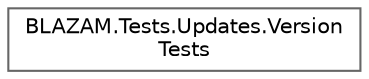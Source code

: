 digraph "Graphical Class Hierarchy"
{
 // LATEX_PDF_SIZE
  bgcolor="transparent";
  edge [fontname=Helvetica,fontsize=10,labelfontname=Helvetica,labelfontsize=10];
  node [fontname=Helvetica,fontsize=10,shape=box,height=0.2,width=0.4];
  rankdir="LR";
  Node0 [id="Node000000",label="BLAZAM.Tests.Updates.Version\lTests",height=0.2,width=0.4,color="grey40", fillcolor="white", style="filled",URL="$class_b_l_a_z_a_m_1_1_tests_1_1_updates_1_1_version_tests.html",tooltip=" "];
}
